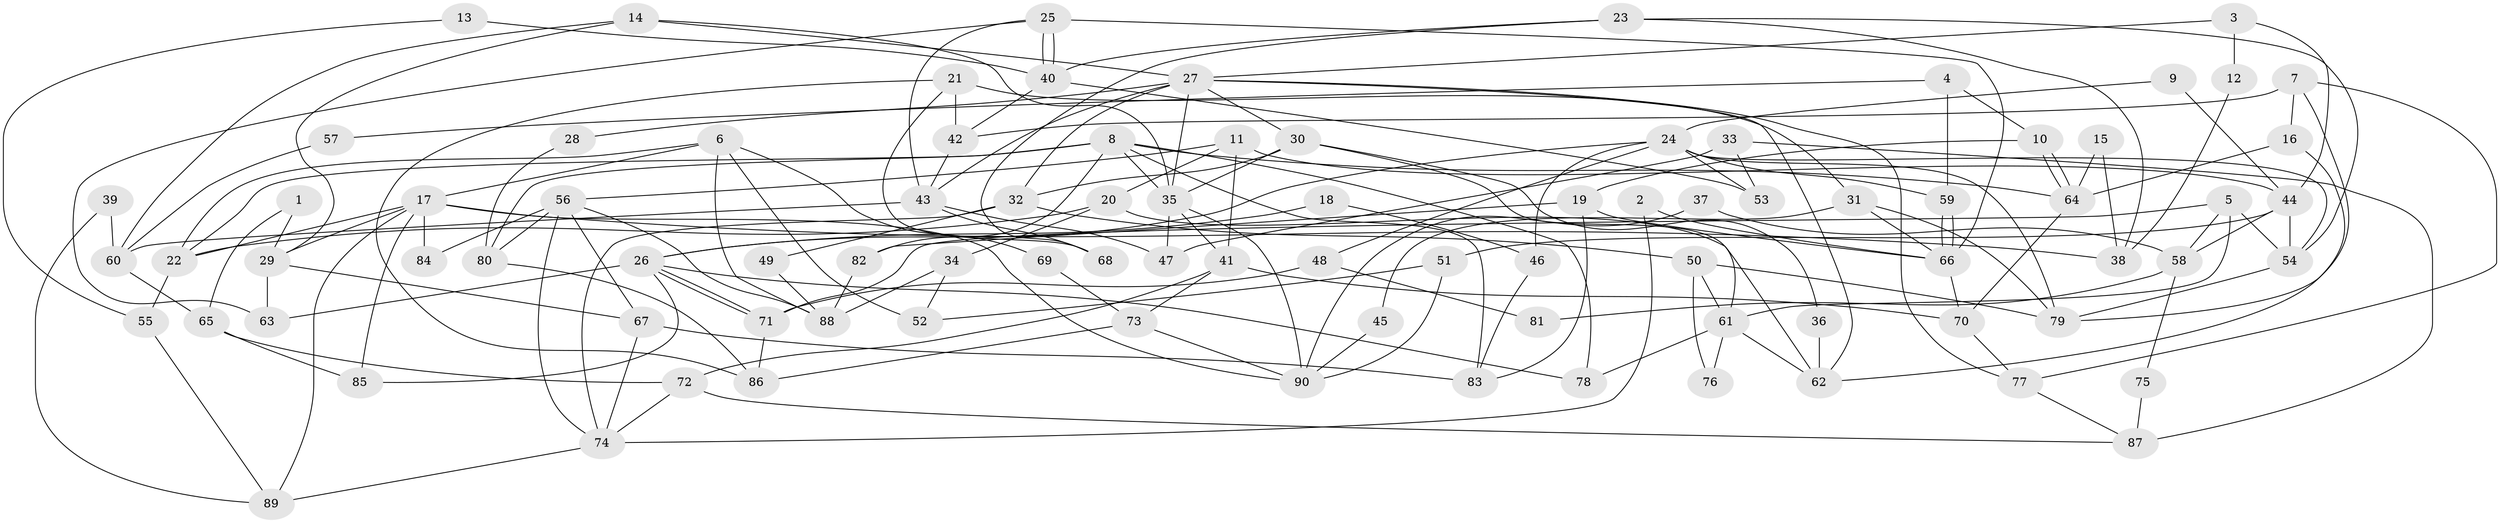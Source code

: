 // Generated by graph-tools (version 1.1) at 2025/26/03/09/25 03:26:19]
// undirected, 90 vertices, 180 edges
graph export_dot {
graph [start="1"]
  node [color=gray90,style=filled];
  1;
  2;
  3;
  4;
  5;
  6;
  7;
  8;
  9;
  10;
  11;
  12;
  13;
  14;
  15;
  16;
  17;
  18;
  19;
  20;
  21;
  22;
  23;
  24;
  25;
  26;
  27;
  28;
  29;
  30;
  31;
  32;
  33;
  34;
  35;
  36;
  37;
  38;
  39;
  40;
  41;
  42;
  43;
  44;
  45;
  46;
  47;
  48;
  49;
  50;
  51;
  52;
  53;
  54;
  55;
  56;
  57;
  58;
  59;
  60;
  61;
  62;
  63;
  64;
  65;
  66;
  67;
  68;
  69;
  70;
  71;
  72;
  73;
  74;
  75;
  76;
  77;
  78;
  79;
  80;
  81;
  82;
  83;
  84;
  85;
  86;
  87;
  88;
  89;
  90;
  1 -- 65;
  1 -- 29;
  2 -- 74;
  2 -- 66;
  3 -- 44;
  3 -- 27;
  3 -- 12;
  4 -- 10;
  4 -- 59;
  4 -- 57;
  5 -- 71;
  5 -- 61;
  5 -- 54;
  5 -- 58;
  6 -- 22;
  6 -- 17;
  6 -- 52;
  6 -- 69;
  6 -- 88;
  7 -- 42;
  7 -- 16;
  7 -- 77;
  7 -- 79;
  8 -- 64;
  8 -- 83;
  8 -- 22;
  8 -- 35;
  8 -- 78;
  8 -- 80;
  8 -- 82;
  9 -- 24;
  9 -- 44;
  10 -- 64;
  10 -- 64;
  10 -- 19;
  11 -- 20;
  11 -- 41;
  11 -- 44;
  11 -- 56;
  12 -- 38;
  13 -- 55;
  13 -- 40;
  14 -- 29;
  14 -- 27;
  14 -- 35;
  14 -- 60;
  15 -- 38;
  15 -- 64;
  16 -- 64;
  16 -- 62;
  17 -- 85;
  17 -- 90;
  17 -- 22;
  17 -- 29;
  17 -- 38;
  17 -- 84;
  17 -- 89;
  18 -- 26;
  18 -- 46;
  19 -- 66;
  19 -- 82;
  19 -- 83;
  20 -- 62;
  20 -- 22;
  20 -- 34;
  21 -- 42;
  21 -- 31;
  21 -- 68;
  21 -- 86;
  22 -- 55;
  23 -- 40;
  23 -- 54;
  23 -- 38;
  23 -- 68;
  24 -- 79;
  24 -- 54;
  24 -- 26;
  24 -- 46;
  24 -- 48;
  24 -- 53;
  24 -- 59;
  25 -- 43;
  25 -- 40;
  25 -- 40;
  25 -- 63;
  25 -- 66;
  26 -- 71;
  26 -- 71;
  26 -- 63;
  26 -- 78;
  26 -- 85;
  27 -- 35;
  27 -- 30;
  27 -- 28;
  27 -- 32;
  27 -- 43;
  27 -- 62;
  27 -- 77;
  28 -- 80;
  29 -- 63;
  29 -- 67;
  30 -- 35;
  30 -- 61;
  30 -- 32;
  30 -- 36;
  31 -- 66;
  31 -- 79;
  31 -- 45;
  32 -- 49;
  32 -- 50;
  32 -- 74;
  33 -- 47;
  33 -- 87;
  33 -- 53;
  34 -- 88;
  34 -- 52;
  35 -- 41;
  35 -- 47;
  35 -- 90;
  36 -- 62;
  37 -- 58;
  37 -- 90;
  39 -- 60;
  39 -- 89;
  40 -- 53;
  40 -- 42;
  41 -- 70;
  41 -- 72;
  41 -- 73;
  42 -- 43;
  43 -- 68;
  43 -- 47;
  43 -- 60;
  44 -- 51;
  44 -- 54;
  44 -- 58;
  45 -- 90;
  46 -- 83;
  48 -- 71;
  48 -- 81;
  49 -- 88;
  50 -- 79;
  50 -- 61;
  50 -- 76;
  51 -- 52;
  51 -- 90;
  54 -- 79;
  55 -- 89;
  56 -- 67;
  56 -- 74;
  56 -- 80;
  56 -- 84;
  56 -- 88;
  57 -- 60;
  58 -- 75;
  58 -- 81;
  59 -- 66;
  59 -- 66;
  60 -- 65;
  61 -- 78;
  61 -- 62;
  61 -- 76;
  64 -- 70;
  65 -- 72;
  65 -- 85;
  66 -- 70;
  67 -- 74;
  67 -- 83;
  69 -- 73;
  70 -- 77;
  71 -- 86;
  72 -- 74;
  72 -- 87;
  73 -- 86;
  73 -- 90;
  74 -- 89;
  75 -- 87;
  77 -- 87;
  80 -- 86;
  82 -- 88;
}
